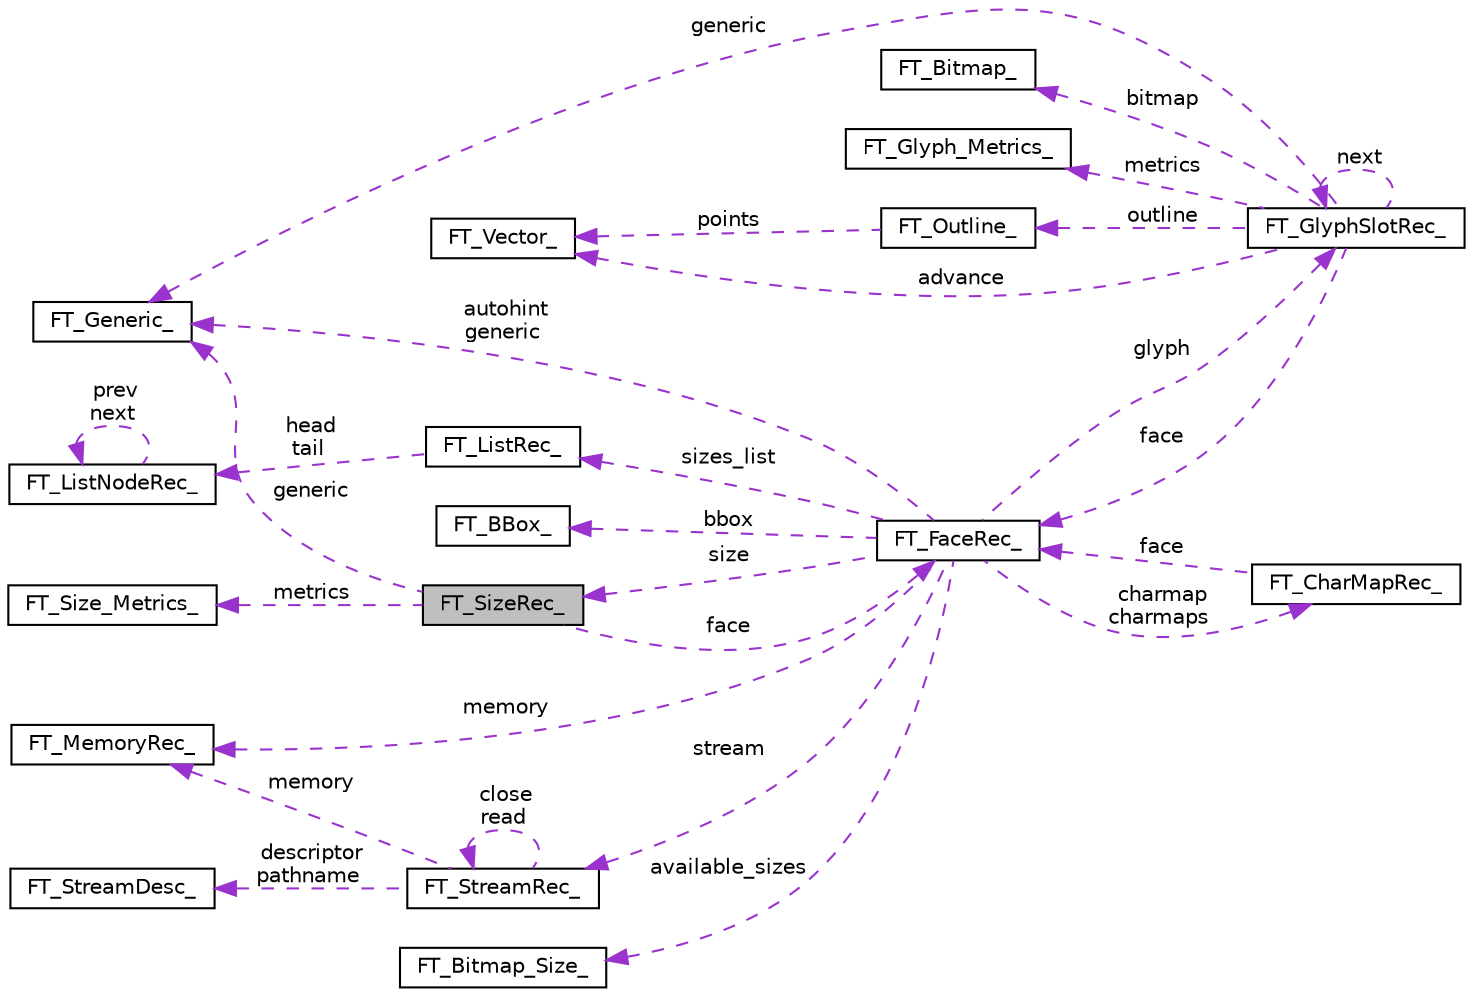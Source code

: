 digraph "FT_SizeRec_"
{
  edge [fontname="Helvetica",fontsize="10",labelfontname="Helvetica",labelfontsize="10"];
  node [fontname="Helvetica",fontsize="10",shape=record];
  rankdir="LR";
  Node1 [label="FT_SizeRec_",height=0.2,width=0.4,color="black", fillcolor="grey75", style="filled", fontcolor="black"];
  Node2 -> Node1 [dir="back",color="darkorchid3",fontsize="10",style="dashed",label=" generic" ,fontname="Helvetica"];
  Node2 [label="FT_Generic_",height=0.2,width=0.4,color="black", fillcolor="white", style="filled",URL="$struct_f_t___generic__.html"];
  Node3 -> Node1 [dir="back",color="darkorchid3",fontsize="10",style="dashed",label=" metrics" ,fontname="Helvetica"];
  Node3 [label="FT_Size_Metrics_",height=0.2,width=0.4,color="black", fillcolor="white", style="filled",URL="$struct_f_t___size___metrics__.html"];
  Node4 -> Node1 [dir="back",color="darkorchid3",fontsize="10",style="dashed",label=" face" ,fontname="Helvetica"];
  Node4 [label="FT_FaceRec_",height=0.2,width=0.4,color="black", fillcolor="white", style="filled",URL="$struct_f_t___face_rec__.html"];
  Node5 -> Node4 [dir="back",color="darkorchid3",fontsize="10",style="dashed",label=" stream" ,fontname="Helvetica"];
  Node5 [label="FT_StreamRec_",height=0.2,width=0.4,color="black", fillcolor="white", style="filled",URL="$struct_f_t___stream_rec__.html"];
  Node5 -> Node5 [dir="back",color="darkorchid3",fontsize="10",style="dashed",label=" close\nread" ,fontname="Helvetica"];
  Node6 -> Node5 [dir="back",color="darkorchid3",fontsize="10",style="dashed",label=" memory" ,fontname="Helvetica"];
  Node6 [label="FT_MemoryRec_",height=0.2,width=0.4,color="black", fillcolor="white", style="filled",URL="$struct_f_t___memory_rec__.html"];
  Node7 -> Node5 [dir="back",color="darkorchid3",fontsize="10",style="dashed",label=" descriptor\npathname" ,fontname="Helvetica"];
  Node7 [label="FT_StreamDesc_",height=0.2,width=0.4,color="black", fillcolor="white", style="filled",URL="$union_f_t___stream_desc__.html"];
  Node8 -> Node4 [dir="back",color="darkorchid3",fontsize="10",style="dashed",label=" charmap\ncharmaps" ,fontname="Helvetica"];
  Node8 [label="FT_CharMapRec_",height=0.2,width=0.4,color="black", fillcolor="white", style="filled",URL="$struct_f_t___char_map_rec__.html"];
  Node4 -> Node8 [dir="back",color="darkorchid3",fontsize="10",style="dashed",label=" face" ,fontname="Helvetica"];
  Node9 -> Node4 [dir="back",color="darkorchid3",fontsize="10",style="dashed",label=" available_sizes" ,fontname="Helvetica"];
  Node9 [label="FT_Bitmap_Size_",height=0.2,width=0.4,color="black", fillcolor="white", style="filled",URL="$struct_f_t___bitmap___size__.html"];
  Node10 -> Node4 [dir="back",color="darkorchid3",fontsize="10",style="dashed",label=" sizes_list" ,fontname="Helvetica"];
  Node10 [label="FT_ListRec_",height=0.2,width=0.4,color="black", fillcolor="white", style="filled",URL="$struct_f_t___list_rec__.html"];
  Node11 -> Node10 [dir="back",color="darkorchid3",fontsize="10",style="dashed",label=" head\ntail" ,fontname="Helvetica"];
  Node11 [label="FT_ListNodeRec_",height=0.2,width=0.4,color="black", fillcolor="white", style="filled",URL="$struct_f_t___list_node_rec__.html"];
  Node11 -> Node11 [dir="back",color="darkorchid3",fontsize="10",style="dashed",label=" prev\nnext" ,fontname="Helvetica"];
  Node2 -> Node4 [dir="back",color="darkorchid3",fontsize="10",style="dashed",label=" autohint\ngeneric" ,fontname="Helvetica"];
  Node1 -> Node4 [dir="back",color="darkorchid3",fontsize="10",style="dashed",label=" size" ,fontname="Helvetica"];
  Node12 -> Node4 [dir="back",color="darkorchid3",fontsize="10",style="dashed",label=" glyph" ,fontname="Helvetica"];
  Node12 [label="FT_GlyphSlotRec_",height=0.2,width=0.4,color="black", fillcolor="white", style="filled",URL="$struct_f_t___glyph_slot_rec__.html"];
  Node13 -> Node12 [dir="back",color="darkorchid3",fontsize="10",style="dashed",label=" outline" ,fontname="Helvetica"];
  Node13 [label="FT_Outline_",height=0.2,width=0.4,color="black", fillcolor="white", style="filled",URL="$struct_f_t___outline__.html"];
  Node14 -> Node13 [dir="back",color="darkorchid3",fontsize="10",style="dashed",label=" points" ,fontname="Helvetica"];
  Node14 [label="FT_Vector_",height=0.2,width=0.4,color="black", fillcolor="white", style="filled",URL="$struct_f_t___vector__.html"];
  Node14 -> Node12 [dir="back",color="darkorchid3",fontsize="10",style="dashed",label=" advance" ,fontname="Helvetica"];
  Node2 -> Node12 [dir="back",color="darkorchid3",fontsize="10",style="dashed",label=" generic" ,fontname="Helvetica"];
  Node12 -> Node12 [dir="back",color="darkorchid3",fontsize="10",style="dashed",label=" next" ,fontname="Helvetica"];
  Node15 -> Node12 [dir="back",color="darkorchid3",fontsize="10",style="dashed",label=" bitmap" ,fontname="Helvetica"];
  Node15 [label="FT_Bitmap_",height=0.2,width=0.4,color="black", fillcolor="white", style="filled",URL="$struct_f_t___bitmap__.html"];
  Node16 -> Node12 [dir="back",color="darkorchid3",fontsize="10",style="dashed",label=" metrics" ,fontname="Helvetica"];
  Node16 [label="FT_Glyph_Metrics_",height=0.2,width=0.4,color="black", fillcolor="white", style="filled",URL="$struct_f_t___glyph___metrics__.html"];
  Node4 -> Node12 [dir="back",color="darkorchid3",fontsize="10",style="dashed",label=" face" ,fontname="Helvetica"];
  Node6 -> Node4 [dir="back",color="darkorchid3",fontsize="10",style="dashed",label=" memory" ,fontname="Helvetica"];
  Node17 -> Node4 [dir="back",color="darkorchid3",fontsize="10",style="dashed",label=" bbox" ,fontname="Helvetica"];
  Node17 [label="FT_BBox_",height=0.2,width=0.4,color="black", fillcolor="white", style="filled",URL="$struct_f_t___b_box__.html"];
}
